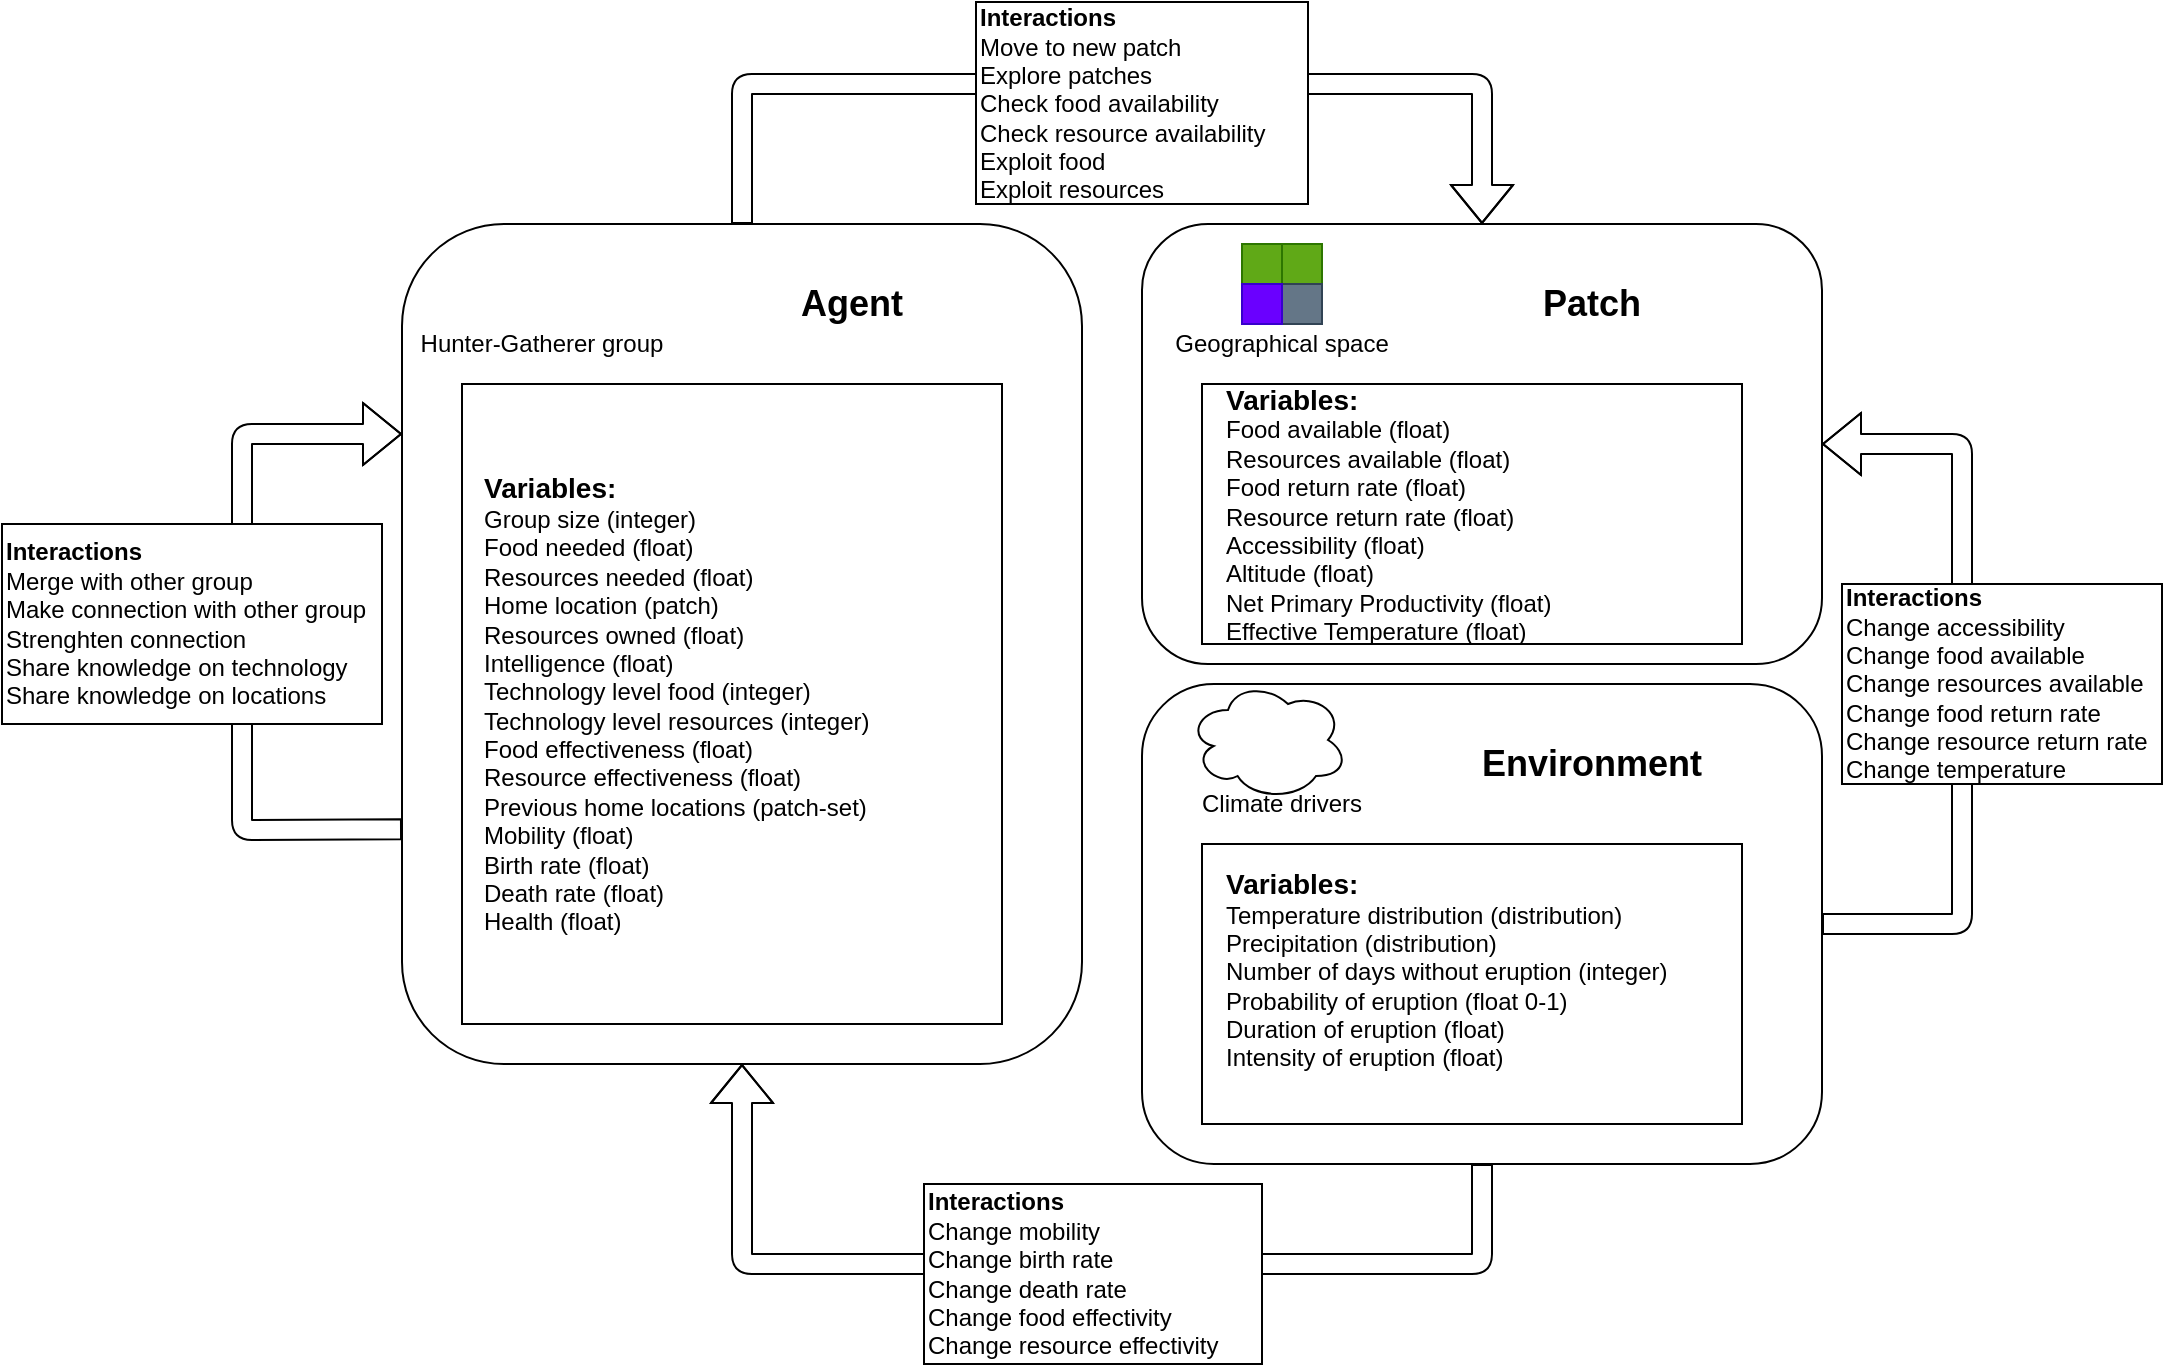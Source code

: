<mxfile version="12.3.9" type="device" pages="1"><diagram id="Bf8Pjz7pr9Pzs8PluIqJ" name="Page-1"><mxGraphModel dx="1851" dy="1654" grid="1" gridSize="10" guides="1" tooltips="1" connect="1" arrows="1" fold="1" page="1" pageScale="1" pageWidth="827" pageHeight="1169" math="0" shadow="0"><root><mxCell id="0"/><mxCell id="1" parent="0"/><mxCell id="bA2pjkV45Dx0heZb4avj-1" value="" style="rounded=1;whiteSpace=wrap;html=1;" parent="1" vertex="1"><mxGeometry x="20" y="20" width="340" height="420" as="geometry"/></mxCell><mxCell id="bA2pjkV45Dx0heZb4avj-2" value="" style="shape=image;html=1;verticalAlign=top;verticalLabelPosition=bottom;labelBackgroundColor=#ffffff;imageAspect=0;aspect=fixed;image=https://cdn0.iconfinder.com/data/icons/users-android-l-lollipop-icon-pack/24/group2-128.png" parent="1" vertex="1"><mxGeometry x="50" y="10" width="80" height="80" as="geometry"/></mxCell><mxCell id="bA2pjkV45Dx0heZb4avj-3" value="&lt;span style=&quot;white-space: nowrap ; background-color: rgb(255 , 255 , 255)&quot;&gt;Hunter-Gatherer group&lt;/span&gt;" style="text;html=1;strokeColor=none;fillColor=none;align=center;verticalAlign=middle;whiteSpace=wrap;rounded=0;" parent="1" vertex="1"><mxGeometry x="70" y="70" width="40" height="20" as="geometry"/></mxCell><mxCell id="bA2pjkV45Dx0heZb4avj-4" value="" style="rounded=0;whiteSpace=wrap;html=1;align=left;" parent="1" vertex="1"><mxGeometry x="50" y="100" width="270" height="320" as="geometry"/></mxCell><mxCell id="bA2pjkV45Dx0heZb4avj-5" value="&lt;b&gt;&lt;font style=&quot;font-size: 14px&quot;&gt;Variables:&lt;br&gt;&lt;/font&gt;&lt;/b&gt;Group size (integer)&lt;br&gt;Food needed (float)&lt;br&gt;Resources needed (float)&lt;br&gt;Home location (patch)&lt;br&gt;Resources owned (float)&lt;br&gt;Intelligence (float)&lt;br&gt;Technology level food (integer)&lt;br&gt;Technology level resources (integer)&lt;br&gt;Food effectiveness (float)&lt;br&gt;Resource effectiveness (float)&lt;br&gt;Previous home locations (patch-set)&lt;br&gt;Mobility (float)&lt;br&gt;Birth rate (float)&lt;br&gt;Death rate (float)&lt;br&gt;Health (float)" style="text;html=1;strokeColor=none;fillColor=none;align=left;verticalAlign=middle;whiteSpace=wrap;rounded=0;" parent="1" vertex="1"><mxGeometry x="59" y="110" width="230" height="300" as="geometry"/></mxCell><mxCell id="bA2pjkV45Dx0heZb4avj-7" value="&lt;b&gt;&lt;font style=&quot;font-size: 18px&quot;&gt;Agent&lt;/font&gt;&lt;/b&gt;" style="text;html=1;strokeColor=none;fillColor=none;align=center;verticalAlign=middle;whiteSpace=wrap;rounded=0;" parent="1" vertex="1"><mxGeometry x="200" y="40" width="90" height="40" as="geometry"/></mxCell><mxCell id="bA2pjkV45Dx0heZb4avj-8" value="" style="rounded=1;whiteSpace=wrap;html=1;" parent="1" vertex="1"><mxGeometry x="390" y="20" width="340" height="220" as="geometry"/></mxCell><mxCell id="bA2pjkV45Dx0heZb4avj-10" value="&lt;span style=&quot;white-space: nowrap ; background-color: rgb(255 , 255 , 255)&quot;&gt;Geographical space&lt;/span&gt;" style="text;html=1;strokeColor=none;fillColor=none;align=center;verticalAlign=middle;whiteSpace=wrap;rounded=0;" parent="1" vertex="1"><mxGeometry x="440" y="70" width="40" height="20" as="geometry"/></mxCell><mxCell id="bA2pjkV45Dx0heZb4avj-11" value="" style="rounded=0;whiteSpace=wrap;html=1;align=left;" parent="1" vertex="1"><mxGeometry x="420" y="100" width="270" height="130" as="geometry"/></mxCell><mxCell id="bA2pjkV45Dx0heZb4avj-12" value="&lt;b&gt;&lt;font style=&quot;font-size: 14px&quot;&gt;Variables:&lt;br&gt;&lt;/font&gt;&lt;/b&gt;Food available (float)&lt;br&gt;Resources available (float)&lt;br&gt;Food return rate (float)&lt;br&gt;Resource return rate (float)&lt;br&gt;Accessibility (float)&lt;br&gt;Altitude (float)&lt;br&gt;Net Primary Productivity (float)&lt;br&gt;Effective Temperature (float)" style="text;html=1;strokeColor=none;fillColor=none;align=left;verticalAlign=middle;whiteSpace=wrap;rounded=0;" parent="1" vertex="1"><mxGeometry x="430" y="95" width="230" height="140" as="geometry"/></mxCell><mxCell id="bA2pjkV45Dx0heZb4avj-13" value="&lt;b&gt;&lt;font style=&quot;font-size: 18px&quot;&gt;Patch&lt;/font&gt;&lt;/b&gt;" style="text;html=1;strokeColor=none;fillColor=none;align=center;verticalAlign=middle;whiteSpace=wrap;rounded=0;" parent="1" vertex="1"><mxGeometry x="570" y="40" width="90" height="40" as="geometry"/></mxCell><mxCell id="bA2pjkV45Dx0heZb4avj-14" value="" style="whiteSpace=wrap;html=1;aspect=fixed;fillColor=#60a917;strokeColor=#2D7600;fontColor=#ffffff;" parent="1" vertex="1"><mxGeometry x="440" y="30" width="20" height="20" as="geometry"/></mxCell><mxCell id="bA2pjkV45Dx0heZb4avj-18" value="" style="whiteSpace=wrap;html=1;aspect=fixed;fillColor=#60a917;strokeColor=#2D7600;fontColor=#ffffff;" parent="1" vertex="1"><mxGeometry x="460" y="30" width="20" height="20" as="geometry"/></mxCell><mxCell id="bA2pjkV45Dx0heZb4avj-19" value="" style="whiteSpace=wrap;html=1;aspect=fixed;fillColor=#647687;strokeColor=#314354;fontColor=#ffffff;" parent="1" vertex="1"><mxGeometry x="460" y="50" width="20" height="20" as="geometry"/></mxCell><mxCell id="bA2pjkV45Dx0heZb4avj-20" value="" style="whiteSpace=wrap;html=1;aspect=fixed;fillColor=#6a00ff;strokeColor=#3700CC;fontColor=#ffffff;" parent="1" vertex="1"><mxGeometry x="440" y="50" width="20" height="20" as="geometry"/></mxCell><mxCell id="bA2pjkV45Dx0heZb4avj-21" value="" style="rounded=1;whiteSpace=wrap;html=1;" parent="1" vertex="1"><mxGeometry x="390" y="250" width="340" height="240" as="geometry"/></mxCell><mxCell id="bA2pjkV45Dx0heZb4avj-22" value="&lt;span style=&quot;white-space: nowrap ; background-color: rgb(255 , 255 , 255)&quot;&gt;Climate drivers&lt;/span&gt;" style="text;html=1;strokeColor=none;fillColor=none;align=center;verticalAlign=middle;whiteSpace=wrap;rounded=0;" parent="1" vertex="1"><mxGeometry x="440" y="300" width="40" height="20" as="geometry"/></mxCell><mxCell id="bA2pjkV45Dx0heZb4avj-23" value="" style="rounded=0;whiteSpace=wrap;html=1;align=left;" parent="1" vertex="1"><mxGeometry x="420" y="330" width="270" height="140" as="geometry"/></mxCell><mxCell id="bA2pjkV45Dx0heZb4avj-24" value="&lt;b&gt;&lt;font style=&quot;font-size: 14px&quot;&gt;Variables:&lt;br&gt;&lt;/font&gt;&lt;/b&gt;Temperature distribution (distribution)&lt;br&gt;Precipitation (distribution)&lt;br&gt;Number of days without eruption (integer)&lt;br&gt;Probability of eruption (float 0-1)&lt;br&gt;Duration of eruption (float)&lt;br&gt;Intensity of eruption (float)&lt;br&gt;&lt;br&gt;" style="text;html=1;strokeColor=none;fillColor=none;align=left;verticalAlign=middle;whiteSpace=wrap;rounded=0;" parent="1" vertex="1"><mxGeometry x="430" y="355" width="230" height="90" as="geometry"/></mxCell><mxCell id="bA2pjkV45Dx0heZb4avj-25" value="&lt;b&gt;&lt;font style=&quot;font-size: 18px&quot;&gt;Environment&lt;/font&gt;&lt;/b&gt;" style="text;html=1;strokeColor=none;fillColor=none;align=center;verticalAlign=middle;whiteSpace=wrap;rounded=0;" parent="1" vertex="1"><mxGeometry x="570" y="270" width="90" height="40" as="geometry"/></mxCell><mxCell id="bA2pjkV45Dx0heZb4avj-30" value="" style="ellipse;shape=cloud;whiteSpace=wrap;html=1;" parent="1" vertex="1"><mxGeometry x="413" y="248" width="80" height="60" as="geometry"/></mxCell><mxCell id="bA2pjkV45Dx0heZb4avj-31" value="" style="shape=image;html=1;verticalAlign=top;verticalLabelPosition=bottom;labelBackgroundColor=#ffffff;imageAspect=0;aspect=fixed;image=https://cdn2.iconfinder.com/data/icons/freecns-cumulus/32/519770-82_Thermometer_Half_Full-128.png" parent="1" vertex="1"><mxGeometry x="434" y="262" width="38" height="38" as="geometry"/></mxCell><mxCell id="bA2pjkV45Dx0heZb4avj-32" value="" style="shape=flexArrow;endArrow=none;html=1;entryX=0.5;entryY=1;entryDx=0;entryDy=0;exitX=0.5;exitY=1;exitDx=0;exitDy=0;startArrow=block;endFill=0;" parent="1" source="bA2pjkV45Dx0heZb4avj-1" target="bA2pjkV45Dx0heZb4avj-21" edge="1"><mxGeometry width="50" height="50" relative="1" as="geometry"><mxPoint x="335" y="620" as="sourcePoint"/><mxPoint x="385" y="570" as="targetPoint"/><Array as="points"><mxPoint x="190" y="540"/><mxPoint x="560" y="540"/></Array></mxGeometry></mxCell><mxCell id="bA2pjkV45Dx0heZb4avj-33" value="&lt;b&gt;Interactions&lt;/b&gt;&lt;br&gt;Change mobility&lt;br&gt;Change birth rate&lt;br&gt;Change death rate&lt;br&gt;Change food effectivity&lt;br&gt;Change resource effectivity" style="rounded=0;whiteSpace=wrap;html=1;align=left;" parent="1" vertex="1"><mxGeometry x="281" y="500" width="169" height="90" as="geometry"/></mxCell><mxCell id="bA2pjkV45Dx0heZb4avj-35" value="" style="shape=flexArrow;endArrow=classic;html=1;entryX=0.5;entryY=0;entryDx=0;entryDy=0;exitX=0.5;exitY=0;exitDx=0;exitDy=0;" parent="1" source="bA2pjkV45Dx0heZb4avj-1" target="bA2pjkV45Dx0heZb4avj-8" edge="1"><mxGeometry width="50" height="50" relative="1" as="geometry"><mxPoint x="20" y="670" as="sourcePoint"/><mxPoint x="70" y="620" as="targetPoint"/><Array as="points"><mxPoint x="190" y="-50"/><mxPoint x="560" y="-50"/></Array></mxGeometry></mxCell><mxCell id="bA2pjkV45Dx0heZb4avj-36" value="&lt;b&gt;Interactions&lt;/b&gt;&lt;br&gt;Move to new patch&lt;br&gt;Explore patches&lt;br&gt;Check food availability&lt;br&gt;Check resource availability&lt;br&gt;Exploit food&lt;br&gt;Exploit resources" style="rounded=0;whiteSpace=wrap;html=1;align=left;" parent="1" vertex="1"><mxGeometry x="307" y="-91" width="166" height="101" as="geometry"/></mxCell><mxCell id="bA2pjkV45Dx0heZb4avj-37" value="" style="shape=flexArrow;endArrow=classic;html=1;exitX=1;exitY=0.5;exitDx=0;exitDy=0;entryX=1;entryY=0.5;entryDx=0;entryDy=0;" parent="1" source="bA2pjkV45Dx0heZb4avj-21" target="bA2pjkV45Dx0heZb4avj-8" edge="1"><mxGeometry width="50" height="50" relative="1" as="geometry"><mxPoint x="100" y="660" as="sourcePoint"/><mxPoint x="150" y="610" as="targetPoint"/><Array as="points"><mxPoint x="800" y="370"/><mxPoint x="800" y="130"/></Array></mxGeometry></mxCell><mxCell id="bA2pjkV45Dx0heZb4avj-38" value="&lt;b&gt;Interactions&lt;/b&gt;&lt;br&gt;Change accessibility&lt;br&gt;Change food available&lt;br&gt;Change resources available&lt;br&gt;Change food return rate&lt;br&gt;Change resource return rate&lt;br&gt;Change temperature" style="rounded=0;whiteSpace=wrap;html=1;align=left;" parent="1" vertex="1"><mxGeometry x="740" y="200" width="160" height="100" as="geometry"/></mxCell><mxCell id="bA2pjkV45Dx0heZb4avj-39" value="" style="shape=flexArrow;endArrow=classic;html=1;entryX=0;entryY=0.25;entryDx=0;entryDy=0;" parent="1" target="bA2pjkV45Dx0heZb4avj-1" edge="1"><mxGeometry width="50" height="50" relative="1" as="geometry"><mxPoint x="20" y="322.667" as="sourcePoint"/><mxPoint x="70" y="610" as="targetPoint"/><Array as="points"><mxPoint x="-60" y="323"/><mxPoint x="-60" y="125"/></Array></mxGeometry></mxCell><mxCell id="bA2pjkV45Dx0heZb4avj-40" value="&lt;b&gt;Interactions&lt;/b&gt;&lt;br&gt;Merge with other group&lt;br&gt;Make connection with other group&lt;br&gt;Strenghten connection&lt;br&gt;Share knowledge on technology&lt;br&gt;Share knowledge on locations" style="rounded=0;whiteSpace=wrap;html=1;align=left;" parent="1" vertex="1"><mxGeometry x="-180" y="170" width="190" height="100" as="geometry"/></mxCell></root></mxGraphModel></diagram></mxfile>